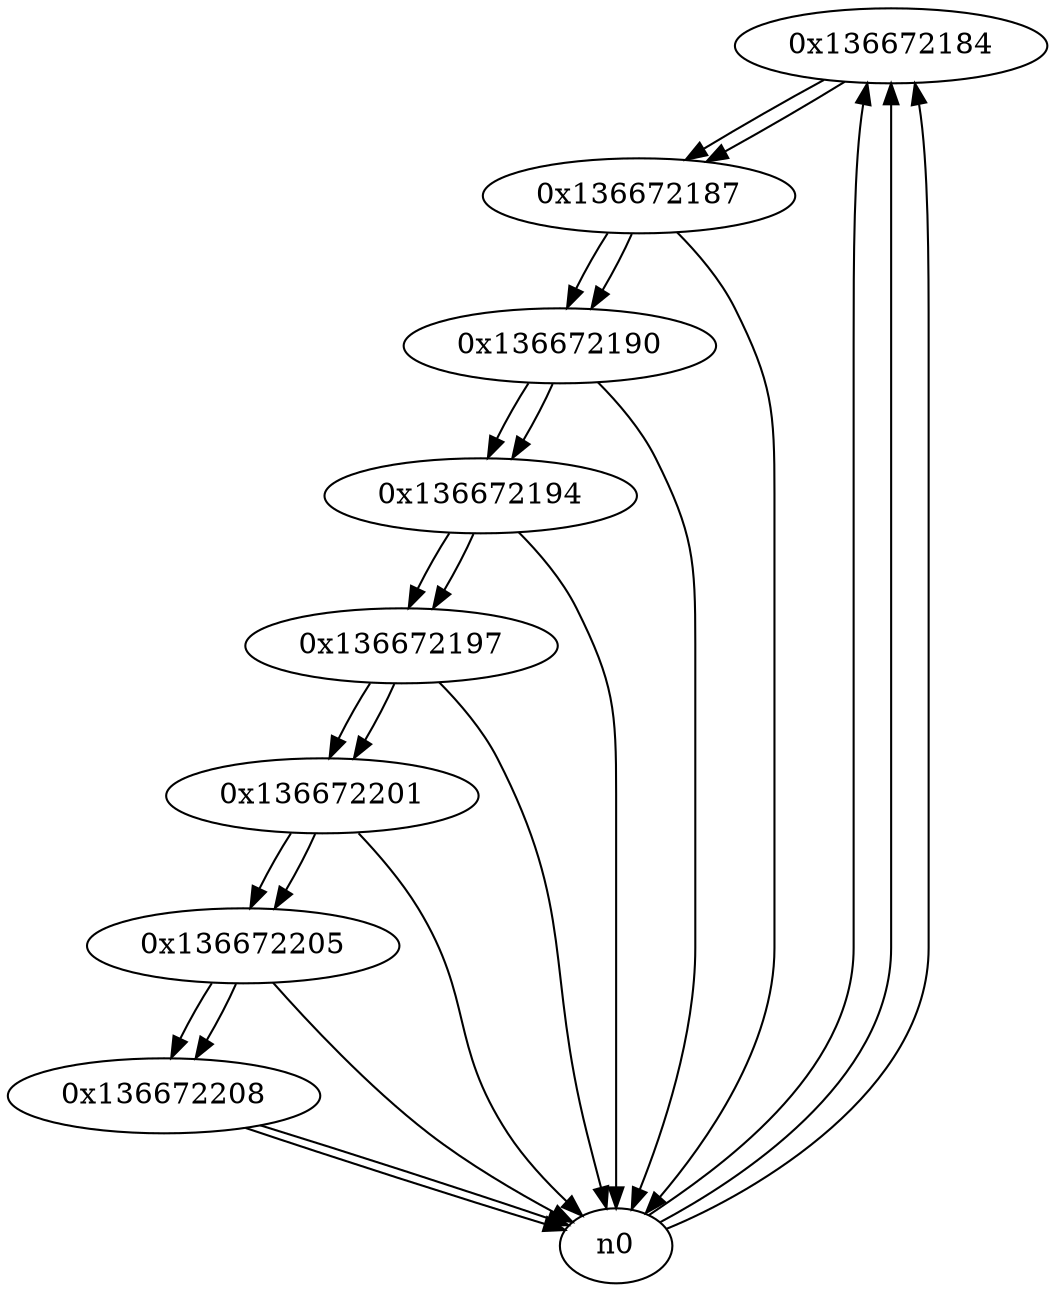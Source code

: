 digraph G{
/* nodes */
  n1 [label="0x136672184"]
  n2 [label="0x136672187"]
  n3 [label="0x136672190"]
  n4 [label="0x136672194"]
  n5 [label="0x136672197"]
  n6 [label="0x136672201"]
  n7 [label="0x136672205"]
  n8 [label="0x136672208"]
/* edges */
n1 -> n2;
n0 -> n1;
n0 -> n1;
n0 -> n1;
n2 -> n3;
n2 -> n0;
n1 -> n2;
n3 -> n4;
n3 -> n0;
n2 -> n3;
n4 -> n5;
n4 -> n0;
n3 -> n4;
n5 -> n6;
n5 -> n0;
n4 -> n5;
n6 -> n7;
n6 -> n0;
n5 -> n6;
n7 -> n8;
n7 -> n0;
n6 -> n7;
n8 -> n0;
n8 -> n0;
n7 -> n8;
}
